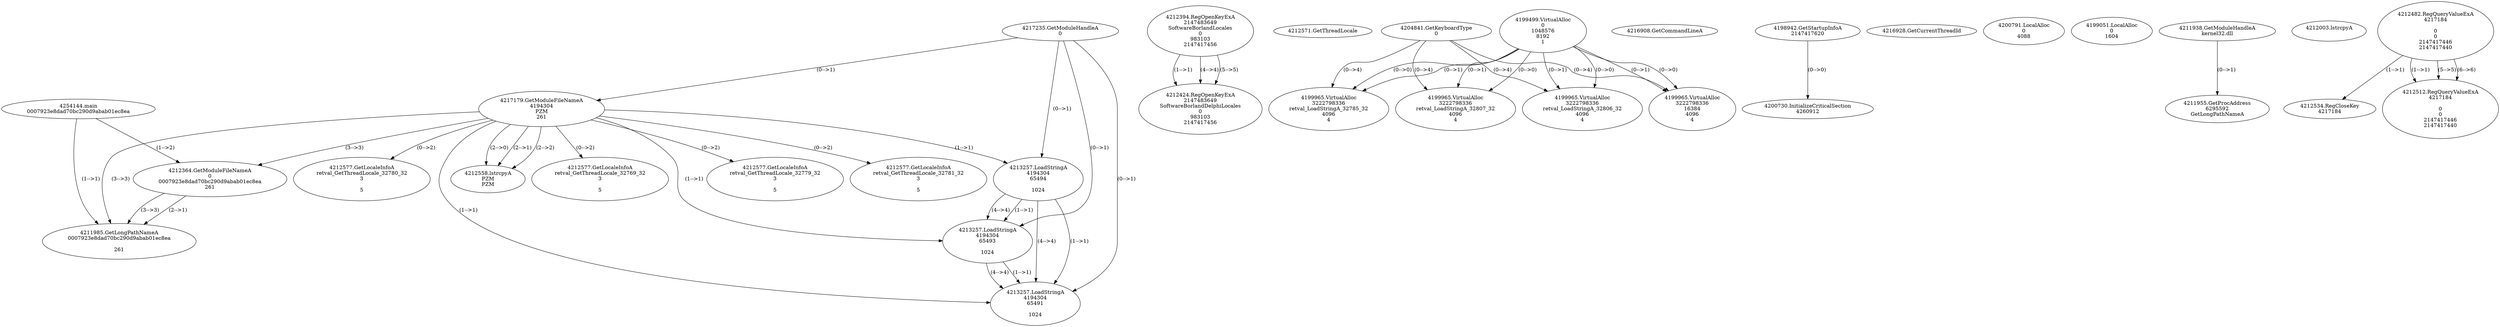 // Global SCDG with merge call
digraph {
	0 [label="4254144.main
0007923e8dad70bc290d9abab01ec8ea"]
	1 [label="4217235.GetModuleHandleA
0"]
	2 [label="4217179.GetModuleFileNameA
4194304
PZM
261"]
	1 -> 2 [label="(0-->1)"]
	3 [label="4212364.GetModuleFileNameA
0
0007923e8dad70bc290d9abab01ec8ea
261"]
	0 -> 3 [label="(1-->2)"]
	2 -> 3 [label="(3-->3)"]
	4 [label="4212394.RegOpenKeyExA
2147483649
Software\Borland\Locales
0
983103
2147417456"]
	5 [label="4212424.RegOpenKeyExA
2147483649
Software\Borland\Delphi\Locales
0
983103
2147417456"]
	4 -> 5 [label="(1-->1)"]
	4 -> 5 [label="(4-->4)"]
	4 -> 5 [label="(5-->5)"]
	6 [label="4212558.lstrcpyA
PZM
PZM"]
	2 -> 6 [label="(2-->1)"]
	2 -> 6 [label="(2-->2)"]
	2 -> 6 [label="(2-->0)"]
	7 [label="4212571.GetThreadLocale
"]
	8 [label="4212577.GetLocaleInfoA
retval_GetThreadLocale_32769_32
3

5"]
	2 -> 8 [label="(0-->2)"]
	9 [label="4204841.GetKeyboardType
0"]
	10 [label="4216908.GetCommandLineA
"]
	11 [label="4198942.GetStartupInfoA
2147417620"]
	12 [label="4216928.GetCurrentThreadId
"]
	13 [label="4213257.LoadStringA
4194304
65494

1024"]
	1 -> 13 [label="(0-->1)"]
	2 -> 13 [label="(1-->1)"]
	14 [label="4213257.LoadStringA
4194304
65493

1024"]
	1 -> 14 [label="(0-->1)"]
	2 -> 14 [label="(1-->1)"]
	13 -> 14 [label="(1-->1)"]
	13 -> 14 [label="(4-->4)"]
	15 [label="4213257.LoadStringA
4194304
65491

1024"]
	1 -> 15 [label="(0-->1)"]
	2 -> 15 [label="(1-->1)"]
	13 -> 15 [label="(1-->1)"]
	14 -> 15 [label="(1-->1)"]
	13 -> 15 [label="(4-->4)"]
	14 -> 15 [label="(4-->4)"]
	16 [label="4200730.InitializeCriticalSection
4260912"]
	11 -> 16 [label="(0-->0)"]
	17 [label="4200791.LocalAlloc
0
4088"]
	18 [label="4199499.VirtualAlloc
0
1048576
8192
1"]
	19 [label="4199051.LocalAlloc
0
1604"]
	20 [label="4199965.VirtualAlloc
3222798336
retval_LoadStringA_32806_32
4096
4"]
	18 -> 20 [label="(0-->1)"]
	9 -> 20 [label="(0-->4)"]
	18 -> 20 [label="(0-->0)"]
	21 [label="4211938.GetModuleHandleA
kernel32.dll"]
	22 [label="4211955.GetProcAddress
6295592
GetLongPathNameA"]
	21 -> 22 [label="(0-->1)"]
	23 [label="4211985.GetLongPathNameA
0007923e8dad70bc290d9abab01ec8ea

261"]
	0 -> 23 [label="(1-->1)"]
	3 -> 23 [label="(2-->1)"]
	2 -> 23 [label="(3-->3)"]
	3 -> 23 [label="(3-->3)"]
	24 [label="4212003.lstrcpyA

"]
	25 [label="4212482.RegQueryValueExA
4217184

0
0
2147417446
2147417440"]
	26 [label="4212534.RegCloseKey
4217184"]
	25 -> 26 [label="(1-->1)"]
	27 [label="4212577.GetLocaleInfoA
retval_GetThreadLocale_32779_32
3

5"]
	2 -> 27 [label="(0-->2)"]
	28 [label="4199965.VirtualAlloc
3222798336
16384
4096
4"]
	18 -> 28 [label="(0-->1)"]
	9 -> 28 [label="(0-->4)"]
	18 -> 28 [label="(0-->0)"]
	29 [label="4199965.VirtualAlloc
3222798336
retval_LoadStringA_32785_32
4096
4"]
	18 -> 29 [label="(0-->1)"]
	9 -> 29 [label="(0-->4)"]
	18 -> 29 [label="(0-->0)"]
	30 [label="4212512.RegQueryValueExA
4217184

0
0
2147417446
2147417440"]
	25 -> 30 [label="(1-->1)"]
	25 -> 30 [label="(5-->5)"]
	25 -> 30 [label="(6-->6)"]
	31 [label="4212577.GetLocaleInfoA
retval_GetThreadLocale_32781_32
3

5"]
	2 -> 31 [label="(0-->2)"]
	32 [label="4199965.VirtualAlloc
3222798336
retval_LoadStringA_32807_32
4096
4"]
	18 -> 32 [label="(0-->1)"]
	9 -> 32 [label="(0-->4)"]
	18 -> 32 [label="(0-->0)"]
	33 [label="4212577.GetLocaleInfoA
retval_GetThreadLocale_32780_32
3

5"]
	2 -> 33 [label="(0-->2)"]
}
